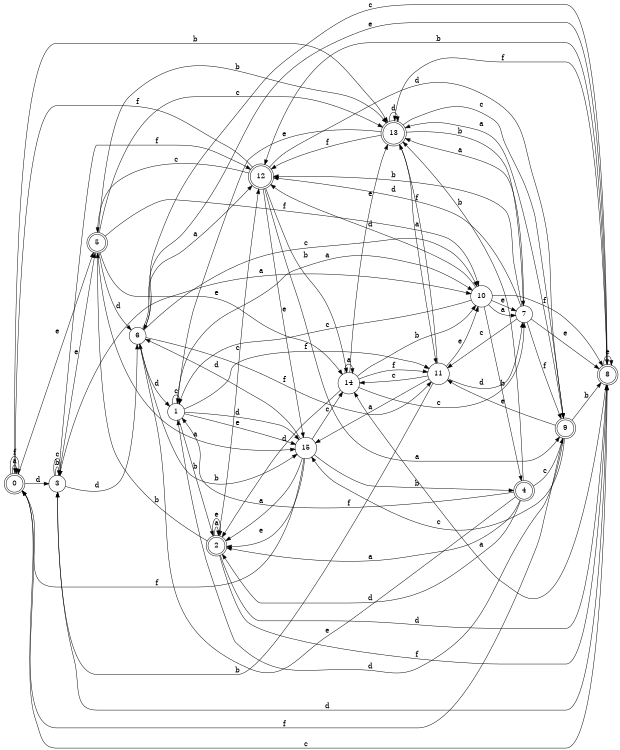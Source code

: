 digraph n13_6 {
__start0 [label="" shape="none"];

rankdir=LR;
size="8,5";

s0 [style="rounded,filled", color="black", fillcolor="white" shape="doublecircle", label="0"];
s1 [style="filled", color="black", fillcolor="white" shape="circle", label="1"];
s2 [style="rounded,filled", color="black", fillcolor="white" shape="doublecircle", label="2"];
s3 [style="filled", color="black", fillcolor="white" shape="circle", label="3"];
s4 [style="rounded,filled", color="black", fillcolor="white" shape="doublecircle", label="4"];
s5 [style="rounded,filled", color="black", fillcolor="white" shape="doublecircle", label="5"];
s6 [style="filled", color="black", fillcolor="white" shape="circle", label="6"];
s7 [style="filled", color="black", fillcolor="white" shape="circle", label="7"];
s8 [style="rounded,filled", color="black", fillcolor="white" shape="doublecircle", label="8"];
s9 [style="rounded,filled", color="black", fillcolor="white" shape="doublecircle", label="9"];
s10 [style="filled", color="black", fillcolor="white" shape="circle", label="10"];
s11 [style="filled", color="black", fillcolor="white" shape="circle", label="11"];
s12 [style="rounded,filled", color="black", fillcolor="white" shape="doublecircle", label="12"];
s13 [style="rounded,filled", color="black", fillcolor="white" shape="doublecircle", label="13"];
s14 [style="filled", color="black", fillcolor="white" shape="circle", label="14"];
s15 [style="filled", color="black", fillcolor="white" shape="circle", label="15"];
s0 -> s0 [label="a"];
s0 -> s13 [label="b"];
s0 -> s8 [label="c"];
s0 -> s3 [label="d"];
s0 -> s5 [label="e"];
s0 -> s0 [label="f"];
s1 -> s10 [label="a"];
s1 -> s2 [label="b"];
s1 -> s1 [label="c"];
s1 -> s15 [label="d"];
s1 -> s15 [label="e"];
s1 -> s11 [label="f"];
s2 -> s2 [label="a"];
s2 -> s5 [label="b"];
s2 -> s12 [label="c"];
s2 -> s8 [label="d"];
s2 -> s2 [label="e"];
s2 -> s8 [label="f"];
s3 -> s10 [label="a"];
s3 -> s3 [label="b"];
s3 -> s3 [label="c"];
s3 -> s6 [label="d"];
s3 -> s5 [label="e"];
s3 -> s12 [label="f"];
s4 -> s2 [label="a"];
s4 -> s13 [label="b"];
s4 -> s9 [label="c"];
s4 -> s2 [label="d"];
s4 -> s6 [label="e"];
s4 -> s1 [label="f"];
s5 -> s15 [label="a"];
s5 -> s13 [label="b"];
s5 -> s13 [label="c"];
s5 -> s6 [label="d"];
s5 -> s14 [label="e"];
s5 -> s10 [label="f"];
s6 -> s12 [label="a"];
s6 -> s15 [label="b"];
s6 -> s10 [label="c"];
s6 -> s1 [label="d"];
s6 -> s8 [label="e"];
s6 -> s11 [label="f"];
s7 -> s13 [label="a"];
s7 -> s12 [label="b"];
s7 -> s11 [label="c"];
s7 -> s12 [label="d"];
s7 -> s8 [label="e"];
s7 -> s9 [label="f"];
s8 -> s14 [label="a"];
s8 -> s12 [label="b"];
s8 -> s6 [label="c"];
s8 -> s3 [label="d"];
s8 -> s8 [label="e"];
s8 -> s13 [label="f"];
s9 -> s13 [label="a"];
s9 -> s8 [label="b"];
s9 -> s15 [label="c"];
s9 -> s1 [label="d"];
s9 -> s11 [label="e"];
s9 -> s0 [label="f"];
s10 -> s7 [label="a"];
s10 -> s4 [label="b"];
s10 -> s1 [label="c"];
s10 -> s12 [label="d"];
s10 -> s7 [label="e"];
s10 -> s8 [label="f"];
s11 -> s15 [label="a"];
s11 -> s3 [label="b"];
s11 -> s14 [label="c"];
s11 -> s7 [label="d"];
s11 -> s10 [label="e"];
s11 -> s13 [label="f"];
s12 -> s9 [label="a"];
s12 -> s14 [label="b"];
s12 -> s5 [label="c"];
s12 -> s9 [label="d"];
s12 -> s15 [label="e"];
s12 -> s0 [label="f"];
s13 -> s11 [label="a"];
s13 -> s7 [label="b"];
s13 -> s9 [label="c"];
s13 -> s13 [label="d"];
s13 -> s1 [label="e"];
s13 -> s12 [label="f"];
s14 -> s14 [label="a"];
s14 -> s10 [label="b"];
s14 -> s7 [label="c"];
s14 -> s2 [label="d"];
s14 -> s13 [label="e"];
s14 -> s11 [label="f"];
s15 -> s2 [label="a"];
s15 -> s4 [label="b"];
s15 -> s14 [label="c"];
s15 -> s6 [label="d"];
s15 -> s2 [label="e"];
s15 -> s0 [label="f"];

}